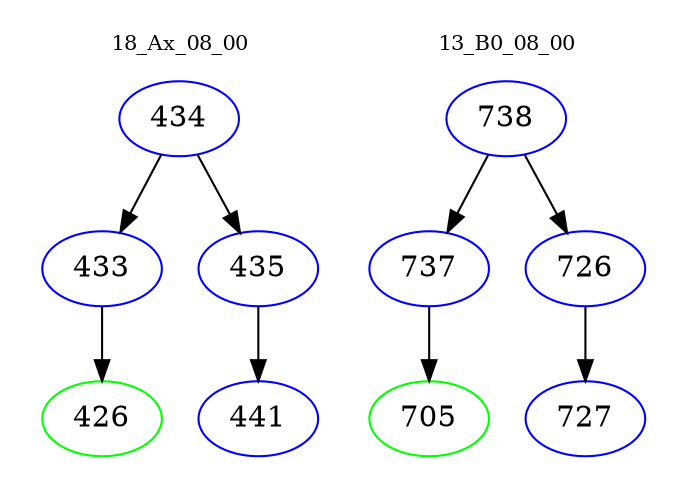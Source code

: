digraph{
subgraph cluster_0 {
color = white
label = "18_Ax_08_00";
fontsize=10;
T0_434 [label="434", color="blue"]
T0_434 -> T0_433 [color="black"]
T0_433 [label="433", color="blue"]
T0_433 -> T0_426 [color="black"]
T0_426 [label="426", color="green"]
T0_434 -> T0_435 [color="black"]
T0_435 [label="435", color="blue"]
T0_435 -> T0_441 [color="black"]
T0_441 [label="441", color="blue"]
}
subgraph cluster_1 {
color = white
label = "13_B0_08_00";
fontsize=10;
T1_738 [label="738", color="blue"]
T1_738 -> T1_737 [color="black"]
T1_737 [label="737", color="blue"]
T1_737 -> T1_705 [color="black"]
T1_705 [label="705", color="green"]
T1_738 -> T1_726 [color="black"]
T1_726 [label="726", color="blue"]
T1_726 -> T1_727 [color="black"]
T1_727 [label="727", color="blue"]
}
}
